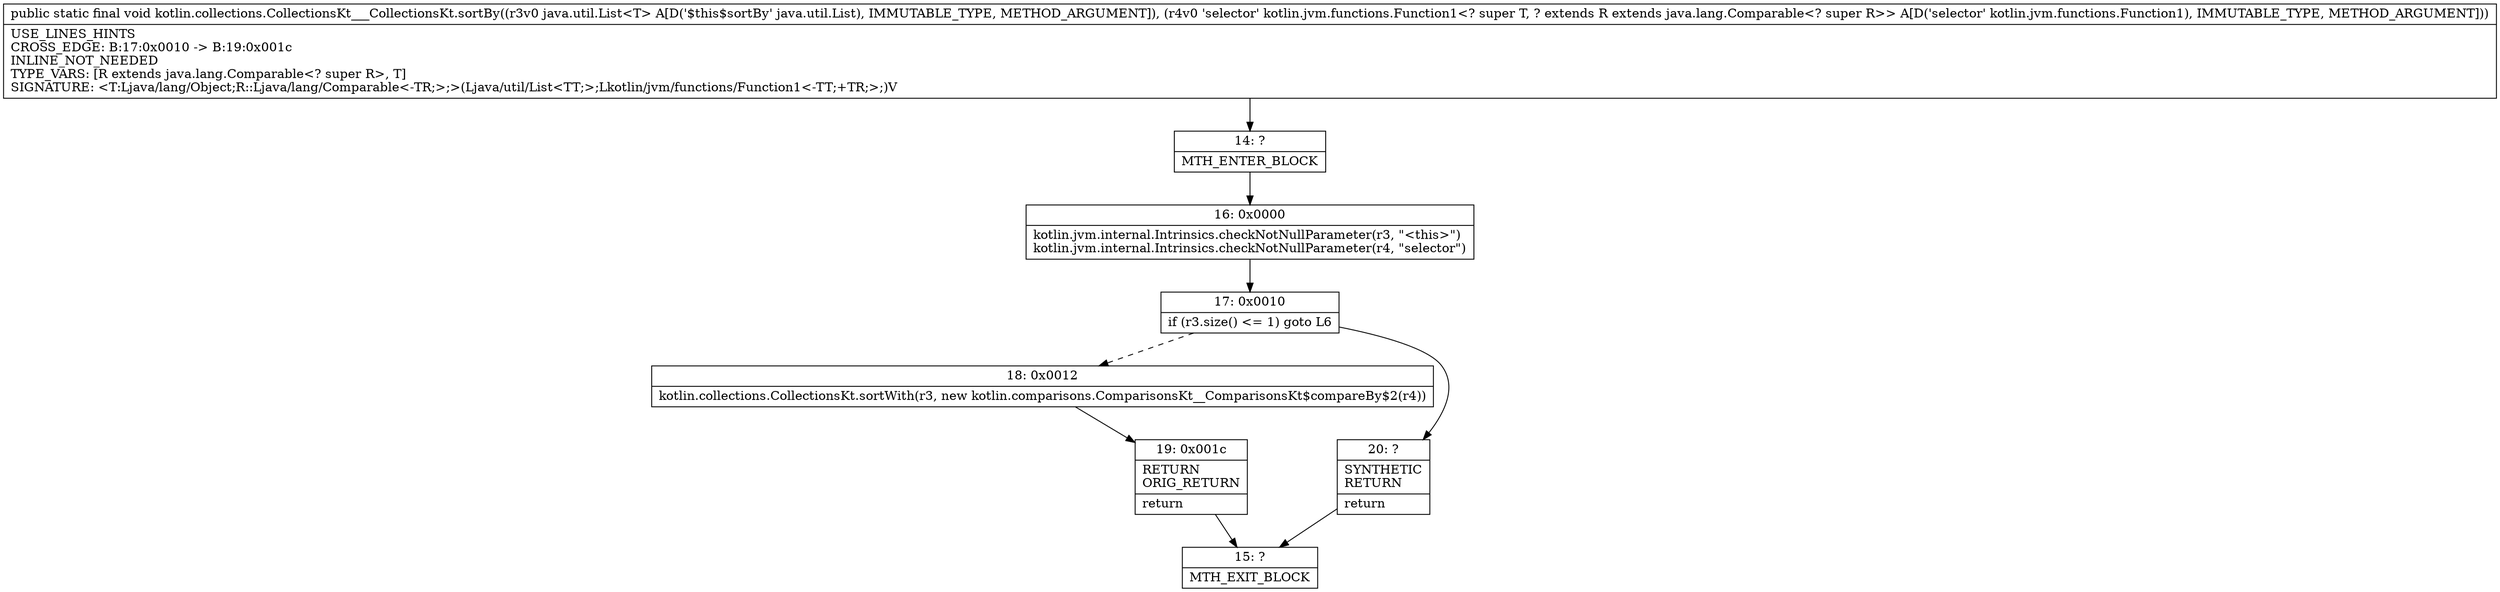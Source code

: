 digraph "CFG forkotlin.collections.CollectionsKt___CollectionsKt.sortBy(Ljava\/util\/List;Lkotlin\/jvm\/functions\/Function1;)V" {
Node_14 [shape=record,label="{14\:\ ?|MTH_ENTER_BLOCK\l}"];
Node_16 [shape=record,label="{16\:\ 0x0000|kotlin.jvm.internal.Intrinsics.checkNotNullParameter(r3, \"\<this\>\")\lkotlin.jvm.internal.Intrinsics.checkNotNullParameter(r4, \"selector\")\l}"];
Node_17 [shape=record,label="{17\:\ 0x0010|if (r3.size() \<= 1) goto L6\l}"];
Node_18 [shape=record,label="{18\:\ 0x0012|kotlin.collections.CollectionsKt.sortWith(r3, new kotlin.comparisons.ComparisonsKt__ComparisonsKt$compareBy$2(r4))\l}"];
Node_19 [shape=record,label="{19\:\ 0x001c|RETURN\lORIG_RETURN\l|return\l}"];
Node_15 [shape=record,label="{15\:\ ?|MTH_EXIT_BLOCK\l}"];
Node_20 [shape=record,label="{20\:\ ?|SYNTHETIC\lRETURN\l|return\l}"];
MethodNode[shape=record,label="{public static final void kotlin.collections.CollectionsKt___CollectionsKt.sortBy((r3v0 java.util.List\<T\> A[D('$this$sortBy' java.util.List), IMMUTABLE_TYPE, METHOD_ARGUMENT]), (r4v0 'selector' kotlin.jvm.functions.Function1\<? super T, ? extends R extends java.lang.Comparable\<? super R\>\> A[D('selector' kotlin.jvm.functions.Function1), IMMUTABLE_TYPE, METHOD_ARGUMENT]))  | USE_LINES_HINTS\lCROSS_EDGE: B:17:0x0010 \-\> B:19:0x001c\lINLINE_NOT_NEEDED\lTYPE_VARS: [R extends java.lang.Comparable\<? super R\>, T]\lSIGNATURE: \<T:Ljava\/lang\/Object;R::Ljava\/lang\/Comparable\<\-TR;\>;\>(Ljava\/util\/List\<TT;\>;Lkotlin\/jvm\/functions\/Function1\<\-TT;+TR;\>;)V\l}"];
MethodNode -> Node_14;Node_14 -> Node_16;
Node_16 -> Node_17;
Node_17 -> Node_18[style=dashed];
Node_17 -> Node_20;
Node_18 -> Node_19;
Node_19 -> Node_15;
Node_20 -> Node_15;
}

